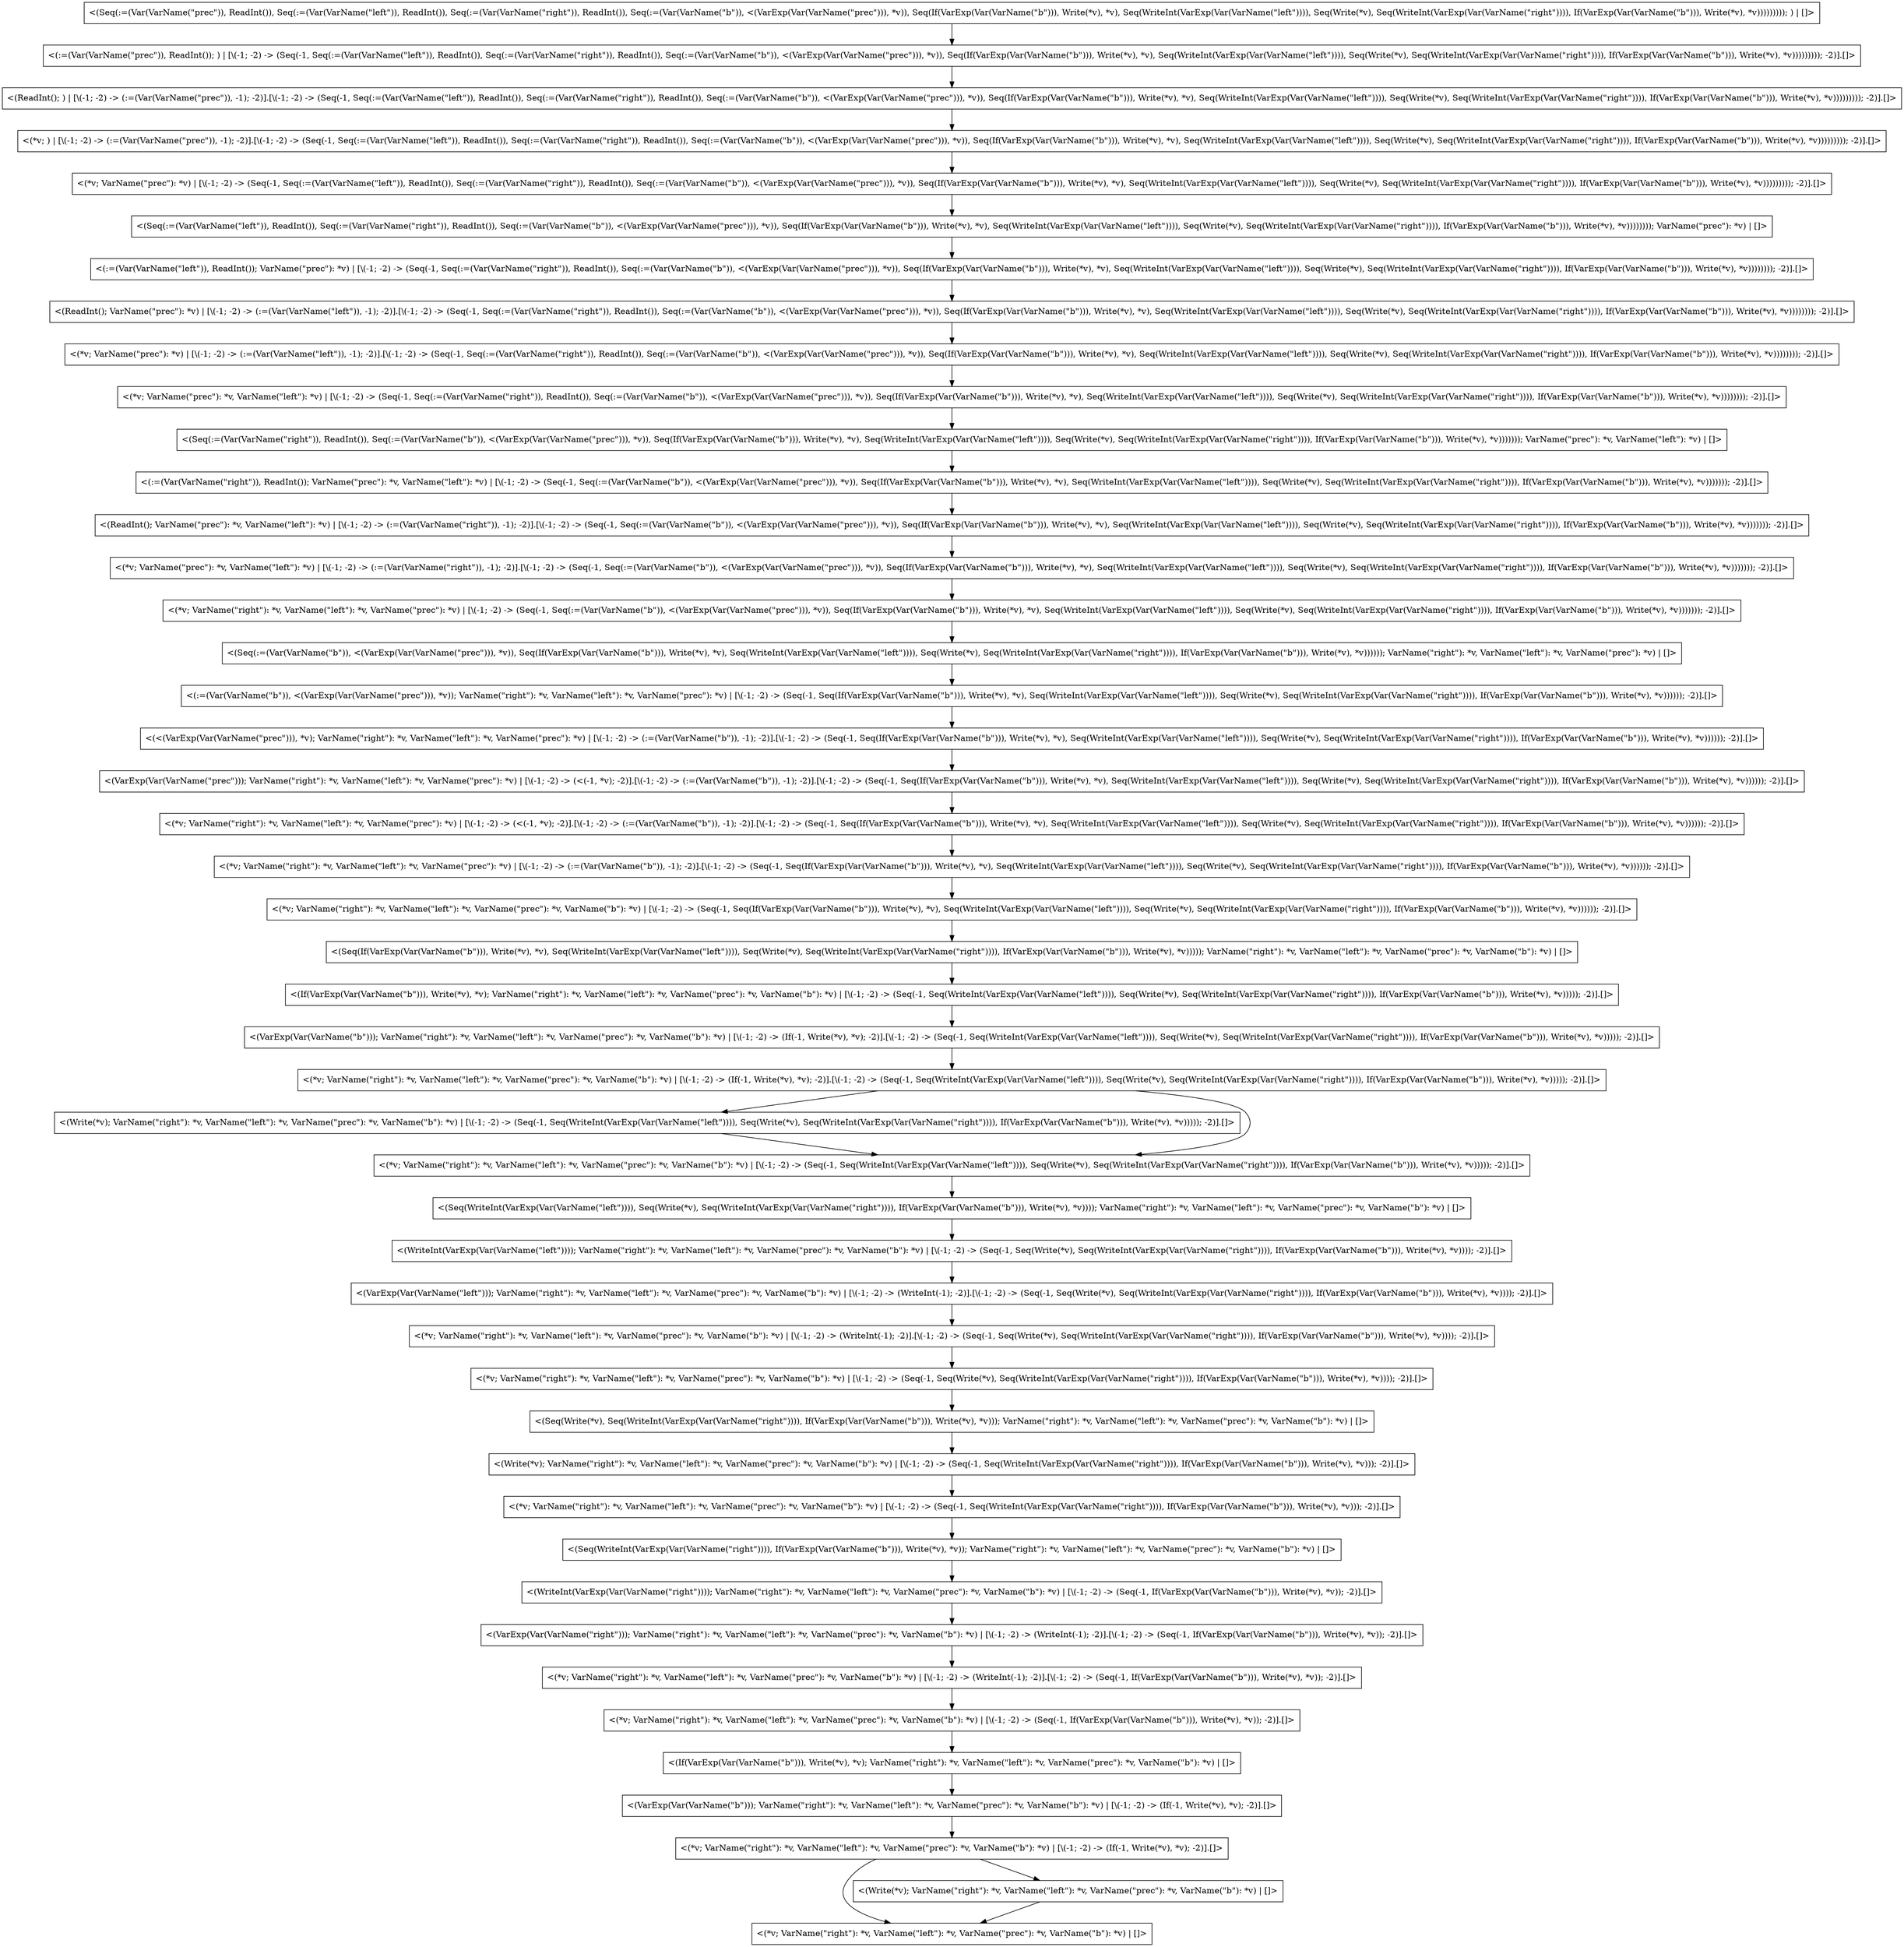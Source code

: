 digraph {
    0 [label="<(*v; VarName(\"right\"): *v, VarName(\"left\"): *v, VarName(\"prec\"): *v, VarName(\"b\"): *v) | []>"
      ,shape=box];
    1 [label="<(*v; VarName(\"right\"): *v, VarName(\"left\"): *v, VarName(\"prec\"): *v, VarName(\"b\"): *v) | [\\(-1; -2) -> (WriteInt(-1); -2)].[\\(-1; -2) -> (Seq(-1, If(VarExp(Var(VarName(\"b\"))), Write(*v), *v)); -2)].[]>"
      ,shape=box];
    2 [label="<(VarExp(Var(VarName(\"right\"))); VarName(\"right\"): *v, VarName(\"left\"): *v, VarName(\"prec\"): *v, VarName(\"b\"): *v) | [\\(-1; -2) -> (WriteInt(-1); -2)].[\\(-1; -2) -> (Seq(-1, If(VarExp(Var(VarName(\"b\"))), Write(*v), *v)); -2)].[]>"
      ,shape=box];
    3 [label="<(*v; VarName(\"right\"): *v, VarName(\"left\"): *v, VarName(\"prec\"): *v, VarName(\"b\"): *v) | [\\(-1; -2) -> (Seq(-1, Seq(If(VarExp(Var(VarName(\"b\"))), Write(*v), *v), Seq(WriteInt(VarExp(Var(VarName(\"left\")))), Seq(Write(*v), Seq(WriteInt(VarExp(Var(VarName(\"right\")))), If(VarExp(Var(VarName(\"b\"))), Write(*v), *v)))))); -2)].[]>"
      ,shape=box];
    4 [label="<(Seq(:=(Var(VarName(\"right\")), ReadInt()), Seq(:=(Var(VarName(\"b\")), <(VarExp(Var(VarName(\"prec\"))), *v)), Seq(If(VarExp(Var(VarName(\"b\"))), Write(*v), *v), Seq(WriteInt(VarExp(Var(VarName(\"left\")))), Seq(Write(*v), Seq(WriteInt(VarExp(Var(VarName(\"right\")))), If(VarExp(Var(VarName(\"b\"))), Write(*v), *v))))))); VarName(\"prec\"): *v, VarName(\"left\"): *v) | []>"
      ,shape=box];
    5 [label="<(*v; VarName(\"right\"): *v, VarName(\"left\"): *v, VarName(\"prec\"): *v) | [\\(-1; -2) -> (<(-1, *v); -2)].[\\(-1; -2) -> (:=(Var(VarName(\"b\")), -1); -2)].[\\(-1; -2) -> (Seq(-1, Seq(If(VarExp(Var(VarName(\"b\"))), Write(*v), *v), Seq(WriteInt(VarExp(Var(VarName(\"left\")))), Seq(Write(*v), Seq(WriteInt(VarExp(Var(VarName(\"right\")))), If(VarExp(Var(VarName(\"b\"))), Write(*v), *v)))))); -2)].[]>"
      ,shape=box];
    6 [label="<(VarExp(Var(VarName(\"prec\"))); VarName(\"right\"): *v, VarName(\"left\"): *v, VarName(\"prec\"): *v) | [\\(-1; -2) -> (<(-1, *v); -2)].[\\(-1; -2) -> (:=(Var(VarName(\"b\")), -1); -2)].[\\(-1; -2) -> (Seq(-1, Seq(If(VarExp(Var(VarName(\"b\"))), Write(*v), *v), Seq(WriteInt(VarExp(Var(VarName(\"left\")))), Seq(Write(*v), Seq(WriteInt(VarExp(Var(VarName(\"right\")))), If(VarExp(Var(VarName(\"b\"))), Write(*v), *v)))))); -2)].[]>"
      ,shape=box];
    7 [label="<(:=(Var(VarName(\"b\")), <(VarExp(Var(VarName(\"prec\"))), *v)); VarName(\"right\"): *v, VarName(\"left\"): *v, VarName(\"prec\"): *v) | [\\(-1; -2) -> (Seq(-1, Seq(If(VarExp(Var(VarName(\"b\"))), Write(*v), *v), Seq(WriteInt(VarExp(Var(VarName(\"left\")))), Seq(Write(*v), Seq(WriteInt(VarExp(Var(VarName(\"right\")))), If(VarExp(Var(VarName(\"b\"))), Write(*v), *v)))))); -2)].[]>"
      ,shape=box];
    8 [label="<(*v; VarName(\"right\"): *v, VarName(\"left\"): *v, VarName(\"prec\"): *v) | [\\(-1; -2) -> (:=(Var(VarName(\"b\")), -1); -2)].[\\(-1; -2) -> (Seq(-1, Seq(If(VarExp(Var(VarName(\"b\"))), Write(*v), *v), Seq(WriteInt(VarExp(Var(VarName(\"left\")))), Seq(Write(*v), Seq(WriteInt(VarExp(Var(VarName(\"right\")))), If(VarExp(Var(VarName(\"b\"))), Write(*v), *v)))))); -2)].[]>"
      ,shape=box];
    9 [label="<(<(VarExp(Var(VarName(\"prec\"))), *v); VarName(\"right\"): *v, VarName(\"left\"): *v, VarName(\"prec\"): *v) | [\\(-1; -2) -> (:=(Var(VarName(\"b\")), -1); -2)].[\\(-1; -2) -> (Seq(-1, Seq(If(VarExp(Var(VarName(\"b\"))), Write(*v), *v), Seq(WriteInt(VarExp(Var(VarName(\"left\")))), Seq(Write(*v), Seq(WriteInt(VarExp(Var(VarName(\"right\")))), If(VarExp(Var(VarName(\"b\"))), Write(*v), *v)))))); -2)].[]>"
      ,shape=box];
    10 [label="<(*v; VarName(\"right\"): *v, VarName(\"left\"): *v, VarName(\"prec\"): *v, VarName(\"b\"): *v) | [\\(-1; -2) -> (Seq(-1, If(VarExp(Var(VarName(\"b\"))), Write(*v), *v)); -2)].[]>"
       ,shape=box];
    11 [label="<(WriteInt(VarExp(Var(VarName(\"right\")))); VarName(\"right\"): *v, VarName(\"left\"): *v, VarName(\"prec\"): *v, VarName(\"b\"): *v) | [\\(-1; -2) -> (Seq(-1, If(VarExp(Var(VarName(\"b\"))), Write(*v), *v)); -2)].[]>"
       ,shape=box];
    12 [label="<(Write(*v); VarName(\"right\"): *v, VarName(\"left\"): *v, VarName(\"prec\"): *v, VarName(\"b\"): *v) | []>"
       ,shape=box];
    13 [label="<(WriteInt(VarExp(Var(VarName(\"left\")))); VarName(\"right\"): *v, VarName(\"left\"): *v, VarName(\"prec\"): *v, VarName(\"b\"): *v) | [\\(-1; -2) -> (Seq(-1, Seq(Write(*v), Seq(WriteInt(VarExp(Var(VarName(\"right\")))), If(VarExp(Var(VarName(\"b\"))), Write(*v), *v)))); -2)].[]>"
       ,shape=box];
    14 [label="<(*v; VarName(\"right\"): *v, VarName(\"left\"): *v, VarName(\"prec\"): *v, VarName(\"b\"): *v) | [\\(-1; -2) -> (Seq(-1, Seq(Write(*v), Seq(WriteInt(VarExp(Var(VarName(\"right\")))), If(VarExp(Var(VarName(\"b\"))), Write(*v), *v)))); -2)].[]>"
       ,shape=box];
    15 [label="<(Seq(:=(Var(VarName(\"b\")), <(VarExp(Var(VarName(\"prec\"))), *v)), Seq(If(VarExp(Var(VarName(\"b\"))), Write(*v), *v), Seq(WriteInt(VarExp(Var(VarName(\"left\")))), Seq(Write(*v), Seq(WriteInt(VarExp(Var(VarName(\"right\")))), If(VarExp(Var(VarName(\"b\"))), Write(*v), *v)))))); VarName(\"right\"): *v, VarName(\"left\"): *v, VarName(\"prec\"): *v) | []>"
       ,shape=box];
    16 [label="<(*v; VarName(\"right\"): *v, VarName(\"left\"): *v, VarName(\"prec\"): *v, VarName(\"b\"): *v) | [\\(-1; -2) -> (WriteInt(-1); -2)].[\\(-1; -2) -> (Seq(-1, Seq(Write(*v), Seq(WriteInt(VarExp(Var(VarName(\"right\")))), If(VarExp(Var(VarName(\"b\"))), Write(*v), *v)))); -2)].[]>"
       ,shape=box];
    17 [label="<(VarExp(Var(VarName(\"left\"))); VarName(\"right\"): *v, VarName(\"left\"): *v, VarName(\"prec\"): *v, VarName(\"b\"): *v) | [\\(-1; -2) -> (WriteInt(-1); -2)].[\\(-1; -2) -> (Seq(-1, Seq(Write(*v), Seq(WriteInt(VarExp(Var(VarName(\"right\")))), If(VarExp(Var(VarName(\"b\"))), Write(*v), *v)))); -2)].[]>"
       ,shape=box];
    18 [label="<(VarExp(Var(VarName(\"b\"))); VarName(\"right\"): *v, VarName(\"left\"): *v, VarName(\"prec\"): *v, VarName(\"b\"): *v) | [\\(-1; -2) -> (If(-1, Write(*v), *v); -2)].[]>"
       ,shape=box];
    19 [label="<(*v; VarName(\"prec\"): *v) | [\\(-1; -2) -> (Seq(-1, Seq(:=(Var(VarName(\"left\")), ReadInt()), Seq(:=(Var(VarName(\"right\")), ReadInt()), Seq(:=(Var(VarName(\"b\")), <(VarExp(Var(VarName(\"prec\"))), *v)), Seq(If(VarExp(Var(VarName(\"b\"))), Write(*v), *v), Seq(WriteInt(VarExp(Var(VarName(\"left\")))), Seq(Write(*v), Seq(WriteInt(VarExp(Var(VarName(\"right\")))), If(VarExp(Var(VarName(\"b\"))), Write(*v), *v))))))))); -2)].[]>"
       ,shape=box];
    20 [label="<(Write(*v); VarName(\"right\"): *v, VarName(\"left\"): *v, VarName(\"prec\"): *v, VarName(\"b\"): *v) | [\\(-1; -2) -> (Seq(-1, Seq(WriteInt(VarExp(Var(VarName(\"left\")))), Seq(Write(*v), Seq(WriteInt(VarExp(Var(VarName(\"right\")))), If(VarExp(Var(VarName(\"b\"))), Write(*v), *v))))); -2)].[]>"
       ,shape=box];
    21 [label="<(*v; VarName(\"right\"): *v, VarName(\"left\"): *v, VarName(\"prec\"): *v, VarName(\"b\"): *v) | [\\(-1; -2) -> (Seq(-1, Seq(WriteInt(VarExp(Var(VarName(\"right\")))), If(VarExp(Var(VarName(\"b\"))), Write(*v), *v))); -2)].[]>"
       ,shape=box];
    22 [label="<(Write(*v); VarName(\"right\"): *v, VarName(\"left\"): *v, VarName(\"prec\"): *v, VarName(\"b\"): *v) | [\\(-1; -2) -> (Seq(-1, Seq(WriteInt(VarExp(Var(VarName(\"right\")))), If(VarExp(Var(VarName(\"b\"))), Write(*v), *v))); -2)].[]>"
       ,shape=box];
    23 [label="<(Seq(:=(Var(VarName(\"left\")), ReadInt()), Seq(:=(Var(VarName(\"right\")), ReadInt()), Seq(:=(Var(VarName(\"b\")), <(VarExp(Var(VarName(\"prec\"))), *v)), Seq(If(VarExp(Var(VarName(\"b\"))), Write(*v), *v), Seq(WriteInt(VarExp(Var(VarName(\"left\")))), Seq(Write(*v), Seq(WriteInt(VarExp(Var(VarName(\"right\")))), If(VarExp(Var(VarName(\"b\"))), Write(*v), *v)))))))); VarName(\"prec\"): *v) | []>"
       ,shape=box];
    24 [label="<(*v; VarName(\"prec\"): *v) | [\\(-1; -2) -> (:=(Var(VarName(\"left\")), -1); -2)].[\\(-1; -2) -> (Seq(-1, Seq(:=(Var(VarName(\"right\")), ReadInt()), Seq(:=(Var(VarName(\"b\")), <(VarExp(Var(VarName(\"prec\"))), *v)), Seq(If(VarExp(Var(VarName(\"b\"))), Write(*v), *v), Seq(WriteInt(VarExp(Var(VarName(\"left\")))), Seq(Write(*v), Seq(WriteInt(VarExp(Var(VarName(\"right\")))), If(VarExp(Var(VarName(\"b\"))), Write(*v), *v)))))))); -2)].[]>"
       ,shape=box];
    25 [label="<(ReadInt(); VarName(\"prec\"): *v) | [\\(-1; -2) -> (:=(Var(VarName(\"left\")), -1); -2)].[\\(-1; -2) -> (Seq(-1, Seq(:=(Var(VarName(\"right\")), ReadInt()), Seq(:=(Var(VarName(\"b\")), <(VarExp(Var(VarName(\"prec\"))), *v)), Seq(If(VarExp(Var(VarName(\"b\"))), Write(*v), *v), Seq(WriteInt(VarExp(Var(VarName(\"left\")))), Seq(Write(*v), Seq(WriteInt(VarExp(Var(VarName(\"right\")))), If(VarExp(Var(VarName(\"b\"))), Write(*v), *v)))))))); -2)].[]>"
       ,shape=box];
    26 [label="<(:=(Var(VarName(\"left\")), ReadInt()); VarName(\"prec\"): *v) | [\\(-1; -2) -> (Seq(-1, Seq(:=(Var(VarName(\"right\")), ReadInt()), Seq(:=(Var(VarName(\"b\")), <(VarExp(Var(VarName(\"prec\"))), *v)), Seq(If(VarExp(Var(VarName(\"b\"))), Write(*v), *v), Seq(WriteInt(VarExp(Var(VarName(\"left\")))), Seq(Write(*v), Seq(WriteInt(VarExp(Var(VarName(\"right\")))), If(VarExp(Var(VarName(\"b\"))), Write(*v), *v)))))))); -2)].[]>"
       ,shape=box];
    27 [label="<(*v; VarName(\"prec\"): *v, VarName(\"left\"): *v) | [\\(-1; -2) -> (Seq(-1, Seq(:=(Var(VarName(\"right\")), ReadInt()), Seq(:=(Var(VarName(\"b\")), <(VarExp(Var(VarName(\"prec\"))), *v)), Seq(If(VarExp(Var(VarName(\"b\"))), Write(*v), *v), Seq(WriteInt(VarExp(Var(VarName(\"left\")))), Seq(Write(*v), Seq(WriteInt(VarExp(Var(VarName(\"right\")))), If(VarExp(Var(VarName(\"b\"))), Write(*v), *v)))))))); -2)].[]>"
       ,shape=box];
    28 [label="<(Seq(If(VarExp(Var(VarName(\"b\"))), Write(*v), *v), Seq(WriteInt(VarExp(Var(VarName(\"left\")))), Seq(Write(*v), Seq(WriteInt(VarExp(Var(VarName(\"right\")))), If(VarExp(Var(VarName(\"b\"))), Write(*v), *v))))); VarName(\"right\"): *v, VarName(\"left\"): *v, VarName(\"prec\"): *v, VarName(\"b\"): *v) | []>"
       ,shape=box];
    29 [label="<(If(VarExp(Var(VarName(\"b\"))), Write(*v), *v); VarName(\"right\"): *v, VarName(\"left\"): *v, VarName(\"prec\"): *v, VarName(\"b\"): *v) | []>"
       ,shape=box];
    30 [label="<(ReadInt(); VarName(\"prec\"): *v, VarName(\"left\"): *v) | [\\(-1; -2) -> (:=(Var(VarName(\"right\")), -1); -2)].[\\(-1; -2) -> (Seq(-1, Seq(:=(Var(VarName(\"b\")), <(VarExp(Var(VarName(\"prec\"))), *v)), Seq(If(VarExp(Var(VarName(\"b\"))), Write(*v), *v), Seq(WriteInt(VarExp(Var(VarName(\"left\")))), Seq(Write(*v), Seq(WriteInt(VarExp(Var(VarName(\"right\")))), If(VarExp(Var(VarName(\"b\"))), Write(*v), *v))))))); -2)].[]>"
       ,shape=box];
    31 [label="<(*v; VarName(\"prec\"): *v, VarName(\"left\"): *v) | [\\(-1; -2) -> (:=(Var(VarName(\"right\")), -1); -2)].[\\(-1; -2) -> (Seq(-1, Seq(:=(Var(VarName(\"b\")), <(VarExp(Var(VarName(\"prec\"))), *v)), Seq(If(VarExp(Var(VarName(\"b\"))), Write(*v), *v), Seq(WriteInt(VarExp(Var(VarName(\"left\")))), Seq(Write(*v), Seq(WriteInt(VarExp(Var(VarName(\"right\")))), If(VarExp(Var(VarName(\"b\"))), Write(*v), *v))))))); -2)].[]>"
       ,shape=box];
    32 [label="<(:=(Var(VarName(\"right\")), ReadInt()); VarName(\"prec\"): *v, VarName(\"left\"): *v) | [\\(-1; -2) -> (Seq(-1, Seq(:=(Var(VarName(\"b\")), <(VarExp(Var(VarName(\"prec\"))), *v)), Seq(If(VarExp(Var(VarName(\"b\"))), Write(*v), *v), Seq(WriteInt(VarExp(Var(VarName(\"left\")))), Seq(Write(*v), Seq(WriteInt(VarExp(Var(VarName(\"right\")))), If(VarExp(Var(VarName(\"b\"))), Write(*v), *v))))))); -2)].[]>"
       ,shape=box];
    33 [label="<(*v; VarName(\"right\"): *v, VarName(\"left\"): *v, VarName(\"prec\"): *v) | [\\(-1; -2) -> (Seq(-1, Seq(:=(Var(VarName(\"b\")), <(VarExp(Var(VarName(\"prec\"))), *v)), Seq(If(VarExp(Var(VarName(\"b\"))), Write(*v), *v), Seq(WriteInt(VarExp(Var(VarName(\"left\")))), Seq(Write(*v), Seq(WriteInt(VarExp(Var(VarName(\"right\")))), If(VarExp(Var(VarName(\"b\"))), Write(*v), *v))))))); -2)].[]>"
       ,shape=box];
    34 [label="<(Seq(Write(*v), Seq(WriteInt(VarExp(Var(VarName(\"right\")))), If(VarExp(Var(VarName(\"b\"))), Write(*v), *v))); VarName(\"right\"): *v, VarName(\"left\"): *v, VarName(\"prec\"): *v, VarName(\"b\"): *v) | []>"
       ,shape=box];
    35 [label="<(If(VarExp(Var(VarName(\"b\"))), Write(*v), *v); VarName(\"right\"): *v, VarName(\"left\"): *v, VarName(\"prec\"): *v, VarName(\"b\"): *v) | [\\(-1; -2) -> (Seq(-1, Seq(WriteInt(VarExp(Var(VarName(\"left\")))), Seq(Write(*v), Seq(WriteInt(VarExp(Var(VarName(\"right\")))), If(VarExp(Var(VarName(\"b\"))), Write(*v), *v))))); -2)].[]>"
       ,shape=box];
    36 [label="<(*v; VarName(\"right\"): *v, VarName(\"left\"): *v, VarName(\"prec\"): *v, VarName(\"b\"): *v) | [\\(-1; -2) -> (If(-1, Write(*v), *v); -2)].[]>"
       ,shape=box];
    37 [label="<(VarExp(Var(VarName(\"b\"))); VarName(\"right\"): *v, VarName(\"left\"): *v, VarName(\"prec\"): *v, VarName(\"b\"): *v) | [\\(-1; -2) -> (If(-1, Write(*v), *v); -2)].[\\(-1; -2) -> (Seq(-1, Seq(WriteInt(VarExp(Var(VarName(\"left\")))), Seq(Write(*v), Seq(WriteInt(VarExp(Var(VarName(\"right\")))), If(VarExp(Var(VarName(\"b\"))), Write(*v), *v))))); -2)].[]>"
       ,shape=box];
    38 [label="<(ReadInt(); ) | [\\(-1; -2) -> (:=(Var(VarName(\"prec\")), -1); -2)].[\\(-1; -2) -> (Seq(-1, Seq(:=(Var(VarName(\"left\")), ReadInt()), Seq(:=(Var(VarName(\"right\")), ReadInt()), Seq(:=(Var(VarName(\"b\")), <(VarExp(Var(VarName(\"prec\"))), *v)), Seq(If(VarExp(Var(VarName(\"b\"))), Write(*v), *v), Seq(WriteInt(VarExp(Var(VarName(\"left\")))), Seq(Write(*v), Seq(WriteInt(VarExp(Var(VarName(\"right\")))), If(VarExp(Var(VarName(\"b\"))), Write(*v), *v))))))))); -2)].[]>"
       ,shape=box];
    39 [label="<(:=(Var(VarName(\"prec\")), ReadInt()); ) | [\\(-1; -2) -> (Seq(-1, Seq(:=(Var(VarName(\"left\")), ReadInt()), Seq(:=(Var(VarName(\"right\")), ReadInt()), Seq(:=(Var(VarName(\"b\")), <(VarExp(Var(VarName(\"prec\"))), *v)), Seq(If(VarExp(Var(VarName(\"b\"))), Write(*v), *v), Seq(WriteInt(VarExp(Var(VarName(\"left\")))), Seq(Write(*v), Seq(WriteInt(VarExp(Var(VarName(\"right\")))), If(VarExp(Var(VarName(\"b\"))), Write(*v), *v))))))))); -2)].[]>"
       ,shape=box];
    40 [label="<(*v; ) | [\\(-1; -2) -> (:=(Var(VarName(\"prec\")), -1); -2)].[\\(-1; -2) -> (Seq(-1, Seq(:=(Var(VarName(\"left\")), ReadInt()), Seq(:=(Var(VarName(\"right\")), ReadInt()), Seq(:=(Var(VarName(\"b\")), <(VarExp(Var(VarName(\"prec\"))), *v)), Seq(If(VarExp(Var(VarName(\"b\"))), Write(*v), *v), Seq(WriteInt(VarExp(Var(VarName(\"left\")))), Seq(Write(*v), Seq(WriteInt(VarExp(Var(VarName(\"right\")))), If(VarExp(Var(VarName(\"b\"))), Write(*v), *v))))))))); -2)].[]>"
       ,shape=box];
    41 [label="<(*v; VarName(\"right\"): *v, VarName(\"left\"): *v, VarName(\"prec\"): *v, VarName(\"b\"): *v) | [\\(-1; -2) -> (If(-1, Write(*v), *v); -2)].[\\(-1; -2) -> (Seq(-1, Seq(WriteInt(VarExp(Var(VarName(\"left\")))), Seq(Write(*v), Seq(WriteInt(VarExp(Var(VarName(\"right\")))), If(VarExp(Var(VarName(\"b\"))), Write(*v), *v))))); -2)].[]>"
       ,shape=box];
    42 [label="<(*v; VarName(\"right\"): *v, VarName(\"left\"): *v, VarName(\"prec\"): *v, VarName(\"b\"): *v) | [\\(-1; -2) -> (Seq(-1, Seq(WriteInt(VarExp(Var(VarName(\"left\")))), Seq(Write(*v), Seq(WriteInt(VarExp(Var(VarName(\"right\")))), If(VarExp(Var(VarName(\"b\"))), Write(*v), *v))))); -2)].[]>"
       ,shape=box];
    43 [label="<(Seq(WriteInt(VarExp(Var(VarName(\"right\")))), If(VarExp(Var(VarName(\"b\"))), Write(*v), *v)); VarName(\"right\"): *v, VarName(\"left\"): *v, VarName(\"prec\"): *v, VarName(\"b\"): *v) | []>"
       ,shape=box];
    44 [label="<(Seq(:=(Var(VarName(\"prec\")), ReadInt()), Seq(:=(Var(VarName(\"left\")), ReadInt()), Seq(:=(Var(VarName(\"right\")), ReadInt()), Seq(:=(Var(VarName(\"b\")), <(VarExp(Var(VarName(\"prec\"))), *v)), Seq(If(VarExp(Var(VarName(\"b\"))), Write(*v), *v), Seq(WriteInt(VarExp(Var(VarName(\"left\")))), Seq(Write(*v), Seq(WriteInt(VarExp(Var(VarName(\"right\")))), If(VarExp(Var(VarName(\"b\"))), Write(*v), *v))))))))); ) | []>"
       ,shape=box];
    45 [label="<(Seq(WriteInt(VarExp(Var(VarName(\"left\")))), Seq(Write(*v), Seq(WriteInt(VarExp(Var(VarName(\"right\")))), If(VarExp(Var(VarName(\"b\"))), Write(*v), *v)))); VarName(\"right\"): *v, VarName(\"left\"): *v, VarName(\"prec\"): *v, VarName(\"b\"): *v) | []>"
       ,shape=box];
    1 -> 10 [label="",shape=box];
    2 -> 1 [label="",shape=box];
    3 -> 28 [label="",shape=box];
    4 -> 32 [label="",shape=box];
    5 -> 8 [label="",shape=box];
    6 -> 5 [label="",shape=box];
    7 -> 9 [label="",shape=box];
    8 -> 3 [label="",shape=box];
    9 -> 6 [label="",shape=box];
    10 -> 29 [label="",shape=box];
    11 -> 2 [label="",shape=box];
    12 -> 0 [label="",shape=box];
    13 -> 17 [label="",shape=box];
    14 -> 34 [label="",shape=box];
    15 -> 7 [label="",shape=box];
    16 -> 14 [label="",shape=box];
    17 -> 16 [label="",shape=box];
    18 -> 36 [label="",shape=box];
    19 -> 23 [label="",shape=box];
    20 -> 42 [label="",shape=box];
    21 -> 43 [label="",shape=box];
    22 -> 21 [label="",shape=box];
    23 -> 26 [label="",shape=box];
    24 -> 27 [label="",shape=box];
    25 -> 24 [label="",shape=box];
    26 -> 25 [label="",shape=box];
    27 -> 4 [label="",shape=box];
    28 -> 35 [label="",shape=box];
    29 -> 18 [label="",shape=box];
    30 -> 31 [label="",shape=box];
    31 -> 33 [label="",shape=box];
    32 -> 30 [label="",shape=box];
    33 -> 15 [label="",shape=box];
    34 -> 22 [label="",shape=box];
    35 -> 37 [label="",shape=box];
    36 -> 0 [label="",shape=box];
    36 -> 12 [label="",shape=box];
    37 -> 41 [label="",shape=box];
    38 -> 40 [label="",shape=box];
    39 -> 38 [label="",shape=box];
    40 -> 19 [label="",shape=box];
    41 -> 20 [label="",shape=box];
    41 -> 42 [label="",shape=box];
    42 -> 45 [label="",shape=box];
    43 -> 11 [label="",shape=box];
    44 -> 39 [label="",shape=box];
    45 -> 13 [label="",shape=box];
}
